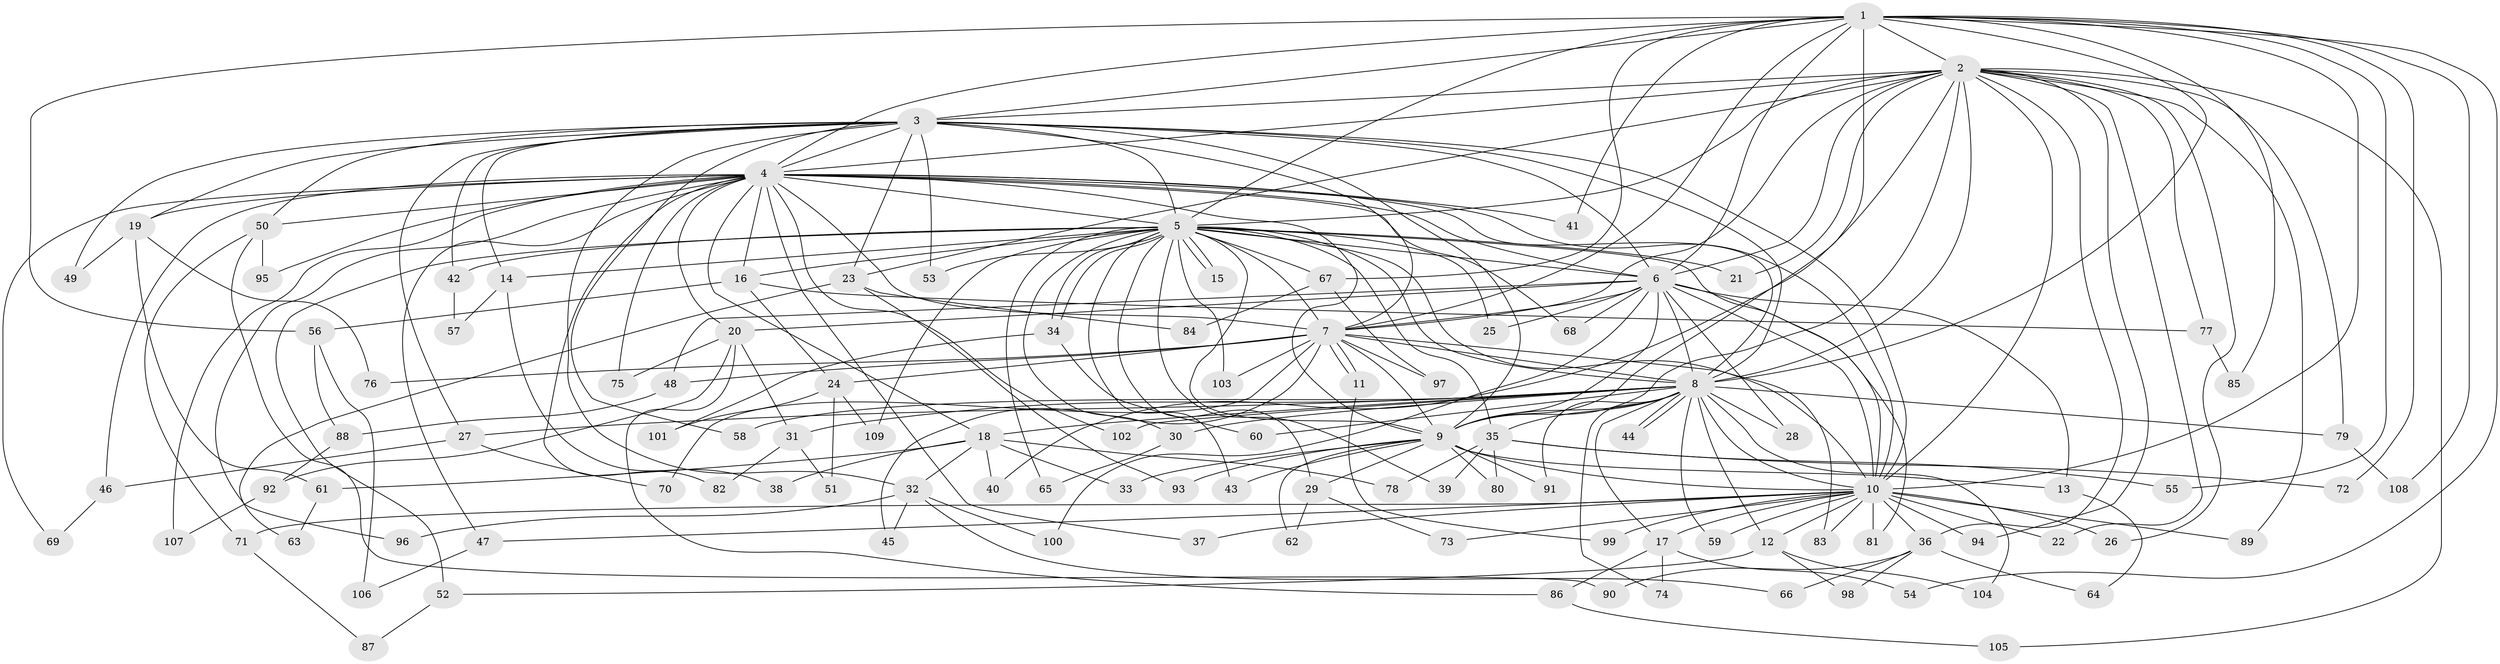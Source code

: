 // coarse degree distribution, {22: 0.03125, 21: 0.03125, 17: 0.03125, 7: 0.03125, 8: 0.03125, 2: 0.53125, 3: 0.03125, 4: 0.15625, 5: 0.0625, 1: 0.0625}
// Generated by graph-tools (version 1.1) at 2025/17/03/04/25 18:17:24]
// undirected, 109 vertices, 243 edges
graph export_dot {
graph [start="1"]
  node [color=gray90,style=filled];
  1;
  2;
  3;
  4;
  5;
  6;
  7;
  8;
  9;
  10;
  11;
  12;
  13;
  14;
  15;
  16;
  17;
  18;
  19;
  20;
  21;
  22;
  23;
  24;
  25;
  26;
  27;
  28;
  29;
  30;
  31;
  32;
  33;
  34;
  35;
  36;
  37;
  38;
  39;
  40;
  41;
  42;
  43;
  44;
  45;
  46;
  47;
  48;
  49;
  50;
  51;
  52;
  53;
  54;
  55;
  56;
  57;
  58;
  59;
  60;
  61;
  62;
  63;
  64;
  65;
  66;
  67;
  68;
  69;
  70;
  71;
  72;
  73;
  74;
  75;
  76;
  77;
  78;
  79;
  80;
  81;
  82;
  83;
  84;
  85;
  86;
  87;
  88;
  89;
  90;
  91;
  92;
  93;
  94;
  95;
  96;
  97;
  98;
  99;
  100;
  101;
  102;
  103;
  104;
  105;
  106;
  107;
  108;
  109;
  1 -- 2;
  1 -- 3;
  1 -- 4;
  1 -- 5;
  1 -- 6;
  1 -- 7;
  1 -- 8;
  1 -- 9;
  1 -- 10;
  1 -- 41;
  1 -- 54;
  1 -- 55;
  1 -- 56;
  1 -- 67;
  1 -- 72;
  1 -- 85;
  1 -- 108;
  2 -- 3;
  2 -- 4;
  2 -- 5;
  2 -- 6;
  2 -- 7;
  2 -- 8;
  2 -- 9;
  2 -- 10;
  2 -- 21;
  2 -- 22;
  2 -- 23;
  2 -- 26;
  2 -- 36;
  2 -- 40;
  2 -- 77;
  2 -- 79;
  2 -- 89;
  2 -- 94;
  2 -- 105;
  3 -- 4;
  3 -- 5;
  3 -- 6;
  3 -- 7;
  3 -- 8;
  3 -- 9;
  3 -- 10;
  3 -- 14;
  3 -- 19;
  3 -- 23;
  3 -- 27;
  3 -- 32;
  3 -- 42;
  3 -- 49;
  3 -- 50;
  3 -- 53;
  3 -- 58;
  4 -- 5;
  4 -- 6;
  4 -- 7;
  4 -- 8;
  4 -- 9;
  4 -- 10;
  4 -- 16;
  4 -- 18;
  4 -- 19;
  4 -- 20;
  4 -- 37;
  4 -- 41;
  4 -- 46;
  4 -- 47;
  4 -- 50;
  4 -- 68;
  4 -- 69;
  4 -- 75;
  4 -- 82;
  4 -- 95;
  4 -- 96;
  4 -- 102;
  4 -- 107;
  5 -- 6;
  5 -- 7;
  5 -- 8;
  5 -- 9;
  5 -- 10;
  5 -- 14;
  5 -- 15;
  5 -- 15;
  5 -- 16;
  5 -- 21;
  5 -- 25;
  5 -- 29;
  5 -- 30;
  5 -- 34;
  5 -- 34;
  5 -- 35;
  5 -- 39;
  5 -- 42;
  5 -- 43;
  5 -- 52;
  5 -- 53;
  5 -- 65;
  5 -- 67;
  5 -- 83;
  5 -- 103;
  5 -- 109;
  6 -- 7;
  6 -- 8;
  6 -- 9;
  6 -- 10;
  6 -- 13;
  6 -- 20;
  6 -- 25;
  6 -- 28;
  6 -- 48;
  6 -- 68;
  6 -- 81;
  6 -- 100;
  7 -- 8;
  7 -- 9;
  7 -- 10;
  7 -- 11;
  7 -- 11;
  7 -- 24;
  7 -- 45;
  7 -- 48;
  7 -- 70;
  7 -- 76;
  7 -- 97;
  7 -- 103;
  8 -- 9;
  8 -- 10;
  8 -- 12;
  8 -- 17;
  8 -- 18;
  8 -- 27;
  8 -- 28;
  8 -- 30;
  8 -- 31;
  8 -- 35;
  8 -- 44;
  8 -- 44;
  8 -- 58;
  8 -- 59;
  8 -- 60;
  8 -- 74;
  8 -- 79;
  8 -- 91;
  8 -- 102;
  8 -- 104;
  9 -- 10;
  9 -- 13;
  9 -- 29;
  9 -- 33;
  9 -- 43;
  9 -- 62;
  9 -- 80;
  9 -- 91;
  9 -- 93;
  10 -- 12;
  10 -- 17;
  10 -- 22;
  10 -- 26;
  10 -- 36;
  10 -- 37;
  10 -- 47;
  10 -- 59;
  10 -- 71;
  10 -- 73;
  10 -- 81;
  10 -- 83;
  10 -- 89;
  10 -- 94;
  10 -- 99;
  11 -- 99;
  12 -- 52;
  12 -- 98;
  12 -- 104;
  13 -- 64;
  14 -- 38;
  14 -- 57;
  16 -- 24;
  16 -- 56;
  16 -- 77;
  17 -- 54;
  17 -- 74;
  17 -- 86;
  18 -- 32;
  18 -- 33;
  18 -- 38;
  18 -- 40;
  18 -- 61;
  18 -- 78;
  19 -- 49;
  19 -- 61;
  19 -- 76;
  20 -- 31;
  20 -- 75;
  20 -- 86;
  20 -- 92;
  23 -- 63;
  23 -- 84;
  23 -- 93;
  24 -- 51;
  24 -- 101;
  24 -- 109;
  27 -- 46;
  27 -- 70;
  29 -- 62;
  29 -- 73;
  30 -- 65;
  31 -- 51;
  31 -- 82;
  32 -- 45;
  32 -- 66;
  32 -- 96;
  32 -- 100;
  34 -- 60;
  34 -- 101;
  35 -- 39;
  35 -- 55;
  35 -- 72;
  35 -- 78;
  35 -- 80;
  36 -- 64;
  36 -- 66;
  36 -- 90;
  36 -- 98;
  42 -- 57;
  46 -- 69;
  47 -- 106;
  48 -- 88;
  50 -- 71;
  50 -- 90;
  50 -- 95;
  52 -- 87;
  56 -- 88;
  56 -- 106;
  61 -- 63;
  67 -- 84;
  67 -- 97;
  71 -- 87;
  77 -- 85;
  79 -- 108;
  86 -- 105;
  88 -- 92;
  92 -- 107;
}
